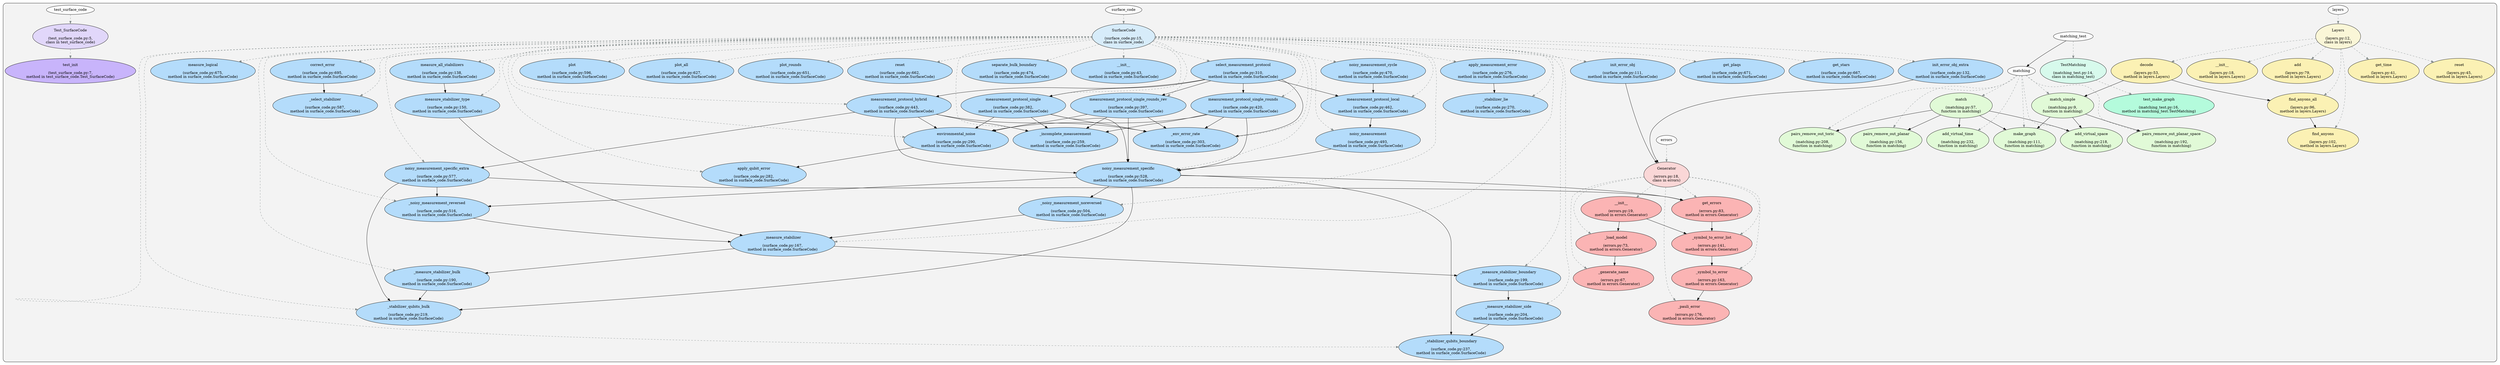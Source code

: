 digraph G {
    graph [rankdir=TB];
    subgraph cluster_G {

        graph [style="filled,rounded",fillcolor="#80808018", label=""];
        errors [label="errors", style="filled", fillcolor="#ffffffb2", fontcolor="#000000", group="0"];
        layers [label="layers", style="filled", fillcolor="#ffffffb2", fontcolor="#000000", group="1"];
        matching [label="matching", style="filled", fillcolor="#ffffffb2", fontcolor="#000000", group="2"];
        matching_test [label="matching_test", style="filled", fillcolor="#ffffffb2", fontcolor="#000000", group="3"];
        surface_code [label="surface_code", style="filled", fillcolor="#ffffffb2", fontcolor="#000000", group="4"];
        test_surface_code [label="test_surface_code", style="filled", fillcolor="#ffffffb2", fontcolor="#000000", group="5"];
        errors__Generator [label="Generator\n\n(errors.py:18,\nclass in errors)", style="filled", fillcolor="#feccccb2", fontcolor="#000000", group="0"];
        errors__Generator____init__ [label="__init__\n\n(errors.py:19,\nmethod in errors.Generator)", style="filled", fillcolor="#ff9999b2", fontcolor="#000000", group="0"];
        errors__Generator___generate_name [label="_generate_name\n\n(errors.py:67,\nmethod in errors.Generator)", style="filled", fillcolor="#ff9999b2", fontcolor="#000000", group="0"];
        errors__Generator___load_model [label="_load_model\n\n(errors.py:73,\nmethod in errors.Generator)", style="filled", fillcolor="#ff9999b2", fontcolor="#000000", group="0"];
        errors__Generator___pauli_error [label="_pauli_error\n\n(errors.py:176,\nmethod in errors.Generator)", style="filled", fillcolor="#ff9999b2", fontcolor="#000000", group="0"];
        errors__Generator___symbol_to_error [label="_symbol_to_error\n\n(errors.py:163,\nmethod in errors.Generator)", style="filled", fillcolor="#ff9999b2", fontcolor="#000000", group="0"];
        errors__Generator___symbol_to_error_list [label="_symbol_to_error_list\n\n(errors.py:141,\nmethod in errors.Generator)", style="filled", fillcolor="#ff9999b2", fontcolor="#000000", group="0"];
        errors__Generator__get_errors [label="get_errors\n\n(errors.py:83,\nmethod in errors.Generator)", style="filled", fillcolor="#ff9999b2", fontcolor="#000000", group="0"];
        layers__Layers [label="Layers\n\n(layers.py:12,\nclass in layers)", style="filled", fillcolor="#fef7ccb2", fontcolor="#000000", group="1"];
        layers__Layers____init__ [label="__init__\n\n(layers.py:18,\nmethod in layers.Layers)", style="filled", fillcolor="#fff099b2", fontcolor="#000000", group="1"];
        layers__Layers__add [label="add\n\n(layers.py:79,\nmethod in layers.Layers)", style="filled", fillcolor="#fff099b2", fontcolor="#000000", group="1"];
        layers__Layers__decode [label="decode\n\n(layers.py:53,\nmethod in layers.Layers)", style="filled", fillcolor="#fff099b2", fontcolor="#000000", group="1"];
        layers__Layers__find_anyons [label="find_anyons\n\n(layers.py:102,\nmethod in layers.Layers)", style="filled", fillcolor="#fff099b2", fontcolor="#000000", group="1"];
        layers__Layers__find_anyons_all [label="find_anyons_all\n\n(layers.py:96,\nmethod in layers.Layers)", style="filled", fillcolor="#fff099b2", fontcolor="#000000", group="1"];
        layers__Layers__get_time [label="get_time\n\n(layers.py:41,\nmethod in layers.Layers)", style="filled", fillcolor="#fff099b2", fontcolor="#000000", group="1"];
        layers__Layers__reset [label="reset\n\n(layers.py:45,\nmethod in layers.Layers)", style="filled", fillcolor="#fff099b2", fontcolor="#000000", group="1"];
        matching__add_virtual_space [label="add_virtual_space\n\n(matching.py:218,\nfunction in matching)", style="filled", fillcolor="#dafeccb2", fontcolor="#000000", group="2"];
        matching__add_virtual_time [label="add_virtual_time\n\n(matching.py:232,\nfunction in matching)", style="filled", fillcolor="#dafeccb2", fontcolor="#000000", group="2"];
        matching__make_graphX [label="make_graph\n\n(matching.py:111,\nfunction in matching)", style="filled", fillcolor="#dafeccb2", fontcolor="#000000", group="2"];
        matching__match [label="match\n\n(matching.py:57,\nfunction in matching)", style="filled", fillcolor="#dafeccb2", fontcolor="#000000", group="2"];
        matching__match_simple [label="match_simple\n\n(matching.py:9,\nfunction in matching)", style="filled", fillcolor="#dafeccb2", fontcolor="#000000", group="2"];
        matching__pairs_remove_out_planar [label="pairs_remove_out_planar\n\n(matching.py:156,\nfunction in matching)", style="filled", fillcolor="#dafeccb2", fontcolor="#000000", group="2"];
        matching__pairs_remove_out_planar_space [label="pairs_remove_out_planar_space\n\n(matching.py:192,\nfunction in matching)", style="filled", fillcolor="#dafeccb2", fontcolor="#000000", group="2"];
        matching__pairs_remove_out_toric [label="pairs_remove_out_toric\n\n(matching.py:208,\nfunction in matching)", style="filled", fillcolor="#dafeccb2", fontcolor="#000000", group="2"];
        matching_test__TestMatching [label="TestMatching\n\n(matching_test.py:14,\nclass in matching_test)", style="filled", fillcolor="#ccfee9b2", fontcolor="#000000", group="3"];
        matching_test__TestMatching__test_make_graphX [label="test_make_graph\n\n(matching_test.py:16,\nmethod in matching_test.TestMatching)", style="filled", fillcolor="#99ffd3b2", fontcolor="#000000", group="3"];
        surface_code__SurfaceCode [label="SurfaceCode\n\n(surface_code.py:15,\nclass in surface_code)", style="filled", fillcolor="#cce9feb2", fontcolor="#000000", group="4"];
        surface_code__SurfaceCode____init__ [label="__init__\n\n(surface_code.py:43,\nmethod in surface_code.SurfaceCode)", style="filled", fillcolor="#99d3ffb2", fontcolor="#000000", group="4"];
        surface_code__SurfaceCode___env_error_rate [label="_env_error_rate\n\n(surface_code.py:303,\nmethod in surface_code.SurfaceCode)", style="filled", fillcolor="#99d3ffb2", fontcolor="#000000", group="4"];
        surface_code__SurfaceCode___incomplete_measuerement [label="_incomplete_measuerement\n\n(surface_code.py:259,\nmethod in surface_code.SurfaceCode)", style="filled", fillcolor="#99d3ffb2", fontcolor="#000000", group="4"];
        surface_code__SurfaceCode___measure_stabilizer [label="_measure_stabilizer\n\n(surface_code.py:167,\nmethod in surface_code.SurfaceCode)", style="filled", fillcolor="#99d3ffb2", fontcolor="#000000", group="4"];
        surface_code__SurfaceCode___measure_stabilizer_boundary [label="_measure_stabilizer_boundary\n\n(surface_code.py:199,\nmethod in surface_code.SurfaceCode)", style="filled", fillcolor="#99d3ffb2", fontcolor="#000000", group="4"];
        surface_code__SurfaceCode___measure_stabilizer_bulk [label="_measure_stabilizer_bulk\n\n(surface_code.py:190,\nmethod in surface_code.SurfaceCode)", style="filled", fillcolor="#99d3ffb2", fontcolor="#000000", group="4"];
        surface_code__SurfaceCode___measure_stabilizer_side [label="_measure_stabilizer_side\n\n(surface_code.py:204,\nmethod in surface_code.SurfaceCode)", style="filled", fillcolor="#99d3ffb2", fontcolor="#000000", group="4"];
        surface_code__SurfaceCode___noisy_measurement_noreversed [label="_noisy_measurement_noreversed\n\n(surface_code.py:504,\nmethod in surface_code.SurfaceCode)", style="filled", fillcolor="#99d3ffb2", fontcolor="#000000", group="4"];
        surface_code__SurfaceCode___noisy_measurement_reversed [label="_noisy_measurement_reversed\n\n(surface_code.py:516,\nmethod in surface_code.SurfaceCode)", style="filled", fillcolor="#99d3ffb2", fontcolor="#000000", group="4"];
        surface_code__SurfaceCode___select_stabilizer [label="_select_stabilizer\n\n(surface_code.py:587,\nmethod in surface_code.SurfaceCode)", style="filled", fillcolor="#99d3ffb2", fontcolor="#000000", group="4"];
        surface_code__SurfaceCode___stabilizer_lie [label="_stabilizer_lie\n\n(surface_code.py:270,\nmethod in surface_code.SurfaceCode)", style="filled", fillcolor="#99d3ffb2", fontcolor="#000000", group="4"];
        surface_code__SurfaceCode___stabilizer_qubits_boundary [label="_stabilizer_qubits_boundary\n\n(surface_code.py:237,\nmethod in surface_code.SurfaceCode)", style="filled", fillcolor="#99d3ffb2", fontcolor="#000000", group="4"];
        surface_code__SurfaceCode___stabilizer_qubits_bulk [label="_stabilizer_qubits_bulk\n\n(surface_code.py:219,\nmethod in surface_code.SurfaceCode)", style="filled", fillcolor="#99d3ffb2", fontcolor="#000000", group="4"];
        surface_code__SurfaceCode__apply_measurement_error [label="apply_measurement_error\n\n(surface_code.py:276,\nmethod in surface_code.SurfaceCode)", style="filled", fillcolor="#99d3ffb2", fontcolor="#000000", group="4"];
        surface_code__SurfaceCode__apply_qubit_error [label="apply_qubit_error\n\n(surface_code.py:282,\nmethod in surface_code.SurfaceCode)", style="filled", fillcolor="#99d3ffb2", fontcolor="#000000", group="4"];
        surface_code__SurfaceCode__correct_error [label="correct_error\n\n(surface_code.py:695,\nmethod in surface_code.SurfaceCode)", style="filled", fillcolor="#99d3ffb2", fontcolor="#000000", group="4"];
        surface_code__SurfaceCode__environmental_noise [label="environmental_noise\n\n(surface_code.py:290,\nmethod in surface_code.SurfaceCode)", style="filled", fillcolor="#99d3ffb2", fontcolor="#000000", group="4"];
        surface_code__SurfaceCode__get_plaqs [label="get_plaqs\n\n(surface_code.py:671,\nmethod in surface_code.SurfaceCode)", style="filled", fillcolor="#99d3ffb2", fontcolor="#000000", group="4"];
        surface_code__SurfaceCode__get_stars [label="get_stars\n\n(surface_code.py:667,\nmethod in surface_code.SurfaceCode)", style="filled", fillcolor="#99d3ffb2", fontcolor="#000000", group="4"];
        surface_code__SurfaceCode__init_error_obj [label="init_error_obj\n\n(surface_code.py:111,\nmethod in surface_code.SurfaceCode)", style="filled", fillcolor="#99d3ffb2", fontcolor="#000000", group="4"];
        surface_code__SurfaceCode__init_error_obj_extra [label="init_error_obj_extra\n\n(surface_code.py:132,\nmethod in surface_code.SurfaceCode)", style="filled", fillcolor="#99d3ffb2", fontcolor="#000000", group="4"];
        surface_code__SurfaceCode__measure_all_stabilizers [label="measure_all_stabilizers\n\n(surface_code.py:138,\nmethod in surface_code.SurfaceCode)", style="filled", fillcolor="#99d3ffb2", fontcolor="#000000", group="4"];
        surface_code__SurfaceCode__measure_logical [label="measure_logical\n\n(surface_code.py:675,\nmethod in surface_code.SurfaceCode)", style="filled", fillcolor="#99d3ffb2", fontcolor="#000000", group="4"];
        surface_code__SurfaceCode__measure_stabilizer_type [label="measure_stabilizer_type\n\n(surface_code.py:150,\nmethod in surface_code.SurfaceCode)", style="filled", fillcolor="#99d3ffb2", fontcolor="#000000", group="4"];
        surface_code__SurfaceCode__measurement_protocol_hybrid [label="measurement_protocol_hybrid\n\n(surface_code.py:443,\nmethod in surface_code.SurfaceCode)", style="filled", fillcolor="#99d3ffb2", fontcolor="#000000", group="4"];
        surface_code__SurfaceCode__measurement_protocol_local [label="measurement_protocol_local\n\n(surface_code.py:462,\nmethod in surface_code.SurfaceCode)", style="filled", fillcolor="#99d3ffb2", fontcolor="#000000", group="4"];
        surface_code__SurfaceCode__measurement_protocol_single [label="measurement_protocol_single\n\n(surface_code.py:382,\nmethod in surface_code.SurfaceCode)", style="filled", fillcolor="#99d3ffb2", fontcolor="#000000", group="4"];
        surface_code__SurfaceCode__measurement_protocol_single_rounds [label="measurement_protocol_single_rounds\n\n(surface_code.py:420,\nmethod in surface_code.SurfaceCode)", style="filled", fillcolor="#99d3ffb2", fontcolor="#000000", group="4"];
        surface_code__SurfaceCode__measurement_protocol_single_rounds_rev [label="measurement_protocol_single_rounds_rev\n\n(surface_code.py:397,\nmethod in surface_code.SurfaceCode)", style="filled", fillcolor="#99d3ffb2", fontcolor="#000000", group="4"];
        surface_code__SurfaceCode__noisy_measurement [label="noisy_measurement\n\n(surface_code.py:493,\nmethod in surface_code.SurfaceCode)", style="filled", fillcolor="#99d3ffb2", fontcolor="#000000", group="4"];
        surface_code__SurfaceCode__noisy_measurement_cycle [label="noisy_measurement_cycle\n\n(surface_code.py:470,\nmethod in surface_code.SurfaceCode)", style="filled", fillcolor="#99d3ffb2", fontcolor="#000000", group="4"];
        surface_code__SurfaceCode__noisy_measurement_specific [label="noisy_measurement_specific\n\n(surface_code.py:528,\nmethod in surface_code.SurfaceCode)", style="filled", fillcolor="#99d3ffb2", fontcolor="#000000", group="4"];
        surface_code__SurfaceCode__noisy_measurement_specific_extra [label="noisy_measurement_specific_extra\n\n(surface_code.py:577,\nmethod in surface_code.SurfaceCode)", style="filled", fillcolor="#99d3ffb2", fontcolor="#000000", group="4"];
        surface_code__SurfaceCode__plot [label="plot\n\n(surface_code.py:596,\nmethod in surface_code.SurfaceCode)", style="filled", fillcolor="#99d3ffb2", fontcolor="#000000", group="4"];
        surface_code__SurfaceCode__plot_all [label="plot_all\n\n(surface_code.py:627,\nmethod in surface_code.SurfaceCode)", style="filled", fillcolor="#99d3ffb2", fontcolor="#000000", group="4"];
        surface_code__SurfaceCode__plot_rounds [label="plot_rounds\n\n(surface_code.py:651,\nmethod in surface_code.SurfaceCode)", style="filled", fillcolor="#99d3ffb2", fontcolor="#000000", group="4"];
        surface_code__SurfaceCode__reset [label="reset\n\n(surface_code.py:662,\nmethod in surface_code.SurfaceCode)", style="filled", fillcolor="#99d3ffb2", fontcolor="#000000", group="4"];
        surface_code__SurfaceCode__select_measurement_protocol [label="select_measurement_protocol\n\n(surface_code.py:310,\nmethod in surface_code.SurfaceCode)", style="filled", fillcolor="#99d3ffb2", fontcolor="#000000", group="4"];
        surface_code__SurfaceCode__separate_bulk_boundary [label="separate_bulk_boundary\n\n(surface_code.py:474,\nmethod in surface_code.SurfaceCode)", style="filled", fillcolor="#99d3ffb2", fontcolor="#000000", group="4"];
        test_surface_code__Test_SurfaceCode [label="Test_SurfaceCode\n\n(test_surface_code.py:5,\nclass in test_surface_code)", style="filled", fillcolor="#daccfeb2", fontcolor="#000000", group="5"];
        test_surface_code__Test_SurfaceCode__test_init [label="test_init\n\n(test_surface_code.py:7,\nmethod in test_surface_code.Test_SurfaceCode)", style="filled", fillcolor="#b699ffb2", fontcolor="#000000", group="5"];
    }
        errors -> errors__Generator [style="dashed", color="#838b8b"];
        errors__Generator -> errors__Generator____init__ [style="dashed", color="#838b8b"];
        errors__Generator -> errors__Generator___generate_name [style="dashed", color="#838b8b"];
        errors__Generator -> errors__Generator__get_errors [style="dashed", color="#838b8b"];
        errors__Generator -> errors__Generator___load_model [style="dashed", color="#838b8b"];
        errors__Generator -> errors__Generator___symbol_to_error [style="dashed", color="#838b8b"];
        errors__Generator -> errors__Generator___symbol_to_error_list [style="dashed", color="#838b8b"];
        errors__Generator -> errors__Generator___pauli_error [style="dashed", color="#838b8b"];
        layers -> layers__Layers [style="dashed", color="#838b8b"];
        layers__Layers -> layers__Layers__find_anyons_all [style="dashed", color="#838b8b"];
        layers__Layers -> layers__Layers__find_anyons [style="dashed", color="#838b8b"];
        layers__Layers -> layers__Layers__reset [style="dashed", color="#838b8b"];
        layers__Layers -> layers__Layers____init__ [style="dashed", color="#838b8b"];
        layers__Layers -> layers__Layers__decode [style="dashed", color="#838b8b"];
        layers__Layers -> layers__Layers__add [style="dashed", color="#838b8b"];
        layers__Layers -> layers__Layers__get_time [style="dashed", color="#838b8b"];
        matching -> matching__match_simple [style="dashed", color="#838b8b"];
        matching -> matching__pairs_remove_out_planar_space [style="dashed", color="#838b8b"];
        matching -> matching__pairs_remove_out_toric [style="dashed", color="#838b8b"];
        matching -> matching__add_virtual_space [style="dashed", color="#838b8b"];
        matching -> matching__match [style="dashed", color="#838b8b"];
        matching -> matching__pairs_remove_out_planar [style="dashed", color="#838b8b"];
        matching -> matching__add_virtual_time [style="dashed", color="#838b8b"];
        matching -> matching__make_graphX [style="dashed", color="#838b8b"];
        matching_test -> matching_test__TestMatching [style="dashed", color="#838b8b"];
        matching_test__TestMatching -> matching_test__TestMatching__test_make_graphX [style="dashed", color="#838b8b"];
        surface_code -> surface_code__SurfaceCode [style="dashed", color="#838b8b"];
        surface_code__SurfaceCode -> surface_code__SurfaceCode___stabilizer_qubits_bulk [style="dashed", color="#838b8b"];
        surface_code__SurfaceCode -> surface_code__SurfaceCode__get_plaqs [style="dashed", color="#838b8b"];
        surface_code__SurfaceCode -> surface_code__SurfaceCode___measure_stabilizer_boundary [style="dashed", color="#838b8b"];
        surface_code__SurfaceCode -> surface_code__SurfaceCode__measurement_protocol_local [style="dashed", color="#838b8b"];
        surface_code__SurfaceCode -> surface_code__SurfaceCode__measure_logical [style="dashed", color="#838b8b"];
        surface_code__SurfaceCode -> surface_code__SurfaceCode___noisy_measurement_noreversed [style="dashed", color="#838b8b"];
        surface_code__SurfaceCode -> surface_code__SurfaceCode___measure_stabilizer_side [style="dashed", color="#838b8b"];
        surface_code__SurfaceCode -> surface_code__SurfaceCode__correct_error [style="dashed", color="#838b8b"];
        surface_code__SurfaceCode -> surface_code__SurfaceCode___stabilizer_qubits_boundary [style="dashed", color="#838b8b"];
        surface_code__SurfaceCode -> surface_code__SurfaceCode___noisy_measurement_reversed [style="dashed", color="#838b8b"];
        surface_code__SurfaceCode -> surface_code__SurfaceCode___incomplete_measuerement [style="dashed", color="#838b8b"];
        surface_code__SurfaceCode -> surface_code__SurfaceCode___select_stabilizer [style="dashed", color="#838b8b"];
        surface_code__SurfaceCode -> surface_code__SurfaceCode__apply_measurement_error [style="dashed", color="#838b8b"];
        surface_code__SurfaceCode -> surface_code__SurfaceCode__select_measurement_protocol [style="dashed", color="#838b8b"];
        surface_code__SurfaceCode -> surface_code__SurfaceCode____init__ [style="dashed", color="#838b8b"];
        surface_code__SurfaceCode -> surface_code__SurfaceCode__plot [style="dashed", color="#838b8b"];
        surface_code__SurfaceCode -> surface_code__SurfaceCode___env_error_rate [style="dashed", color="#838b8b"];
        surface_code__SurfaceCode -> surface_code__SurfaceCode__environmental_noise [style="dashed", color="#838b8b"];
        surface_code__SurfaceCode -> surface_code__SurfaceCode__apply_qubit_error [style="dashed", color="#838b8b"];
        surface_code__SurfaceCode -> surface_code__SurfaceCode__init_error_obj [style="dashed", color="#838b8b"];
        surface_code__SurfaceCode -> surface_code__SurfaceCode__reset [style="dashed", color="#838b8b"];
        surface_code__SurfaceCode -> surface_code__SurfaceCode__plot_all [style="dashed", color="#838b8b"];
        surface_code__SurfaceCode -> surface_code__SurfaceCode__measure_stabilizer_type [style="dashed", color="#838b8b"];
        surface_code__SurfaceCode -> surface_code__SurfaceCode___stabilizer_lie [style="dashed", color="#838b8b"];
        surface_code__SurfaceCode -> surface_code__SurfaceCode__init_error_obj_extra [style="dashed", color="#838b8b"];
        surface_code__SurfaceCode -> surface_code__SurfaceCode__measure_all_stabilizers [style="dashed", color="#838b8b"];
        surface_code__SurfaceCode -> surface_code__SurfaceCode__noisy_measurement_specific [style="dashed", color="#838b8b"];
        surface_code__SurfaceCode -> surface_code__SurfaceCode__measurement_protocol_single [style="dashed", color="#838b8b"];
        surface_code__SurfaceCode -> surface_code__SurfaceCode__noisy_measurement_cycle [style="dashed", color="#838b8b"];
        surface_code__SurfaceCode -> surface_code__SurfaceCode__plot_rounds [style="dashed", color="#838b8b"];
        surface_code__SurfaceCode -> surface_code__SurfaceCode__measurement_protocol_single_rounds [style="dashed", color="#838b8b"];
        surface_code__SurfaceCode -> surface_code__SurfaceCode__noisy_measurement_specific_extra [style="dashed", color="#838b8b"];
        surface_code__SurfaceCode -> surface_code__SurfaceCode___measure_stabilizer [style="dashed", color="#838b8b"];
        surface_code__SurfaceCode -> surface_code__SurfaceCode__get_stars [style="dashed", color="#838b8b"];
        surface_code__SurfaceCode -> surface_code__SurfaceCode__measurement_protocol_single_rounds_rev [style="dashed", color="#838b8b"];
        surface_code__SurfaceCode -> surface_code__SurfaceCode__noisy_measurement [style="dashed", color="#838b8b"];
        surface_code__SurfaceCode -> surface_code__SurfaceCode__separate_bulk_boundary [style="dashed", color="#838b8b"];
        surface_code__SurfaceCode -> surface_code__SurfaceCode___measure_stabilizer_bulk [style="dashed", color="#838b8b"];
        surface_code__SurfaceCode -> surface_code__SurfaceCode__measurement_protocol_hybrid [style="dashed", color="#838b8b"];
        test_surface_code -> test_surface_code__Test_SurfaceCode [style="dashed", color="#838b8b"];
        test_surface_code__Test_SurfaceCode -> test_surface_code__Test_SurfaceCode__test_init [style="dashed", color="#838b8b"];
        errors__Generator____init__ -> errors__Generator___load_model [style="solid", color="#000000"];
        errors__Generator____init__ -> errors__Generator___symbol_to_error_list [style="solid", color="#000000"];
        errors__Generator___load_model -> errors__Generator___generate_name [style="solid", color="#000000"];
        errors__Generator__get_errors -> errors__Generator___symbol_to_error_list [style="solid", color="#000000"];
        errors__Generator___symbol_to_error_list -> errors__Generator___symbol_to_error [style="solid", color="#000000"];
        errors__Generator___symbol_to_error -> errors__Generator___pauli_error [style="solid", color="#000000"];
        layers__Layers__decode -> layers__Layers__find_anyons_all [style="solid", color="#000000"];
        layers__Layers__decode -> matching__match_simple [style="solid", color="#000000"];
        layers__Layers__find_anyons_all -> layers__Layers__find_anyons [style="solid", color="#000000"];
        matching__match_simple -> matching__pairs_remove_out_planar_space [style="solid", color="#000000"];
        matching__match_simple -> matching__add_virtual_space [style="solid", color="#000000"];
        matching__match_simple -> matching__make_graphX [style="solid", color="#000000"];
        matching__match -> matching__pairs_remove_out_toric [style="solid", color="#000000"];
        matching__match -> matching__add_virtual_space [style="solid", color="#000000"];
        matching__match -> matching__pairs_remove_out_planar [style="solid", color="#000000"];
        matching__match -> matching__add_virtual_time [style="solid", color="#000000"];
        matching__match -> matching__make_graphX [style="solid", color="#000000"];
        matching_test -> matching [style="solid", color="#000000"];
        surface_code__SurfaceCode__init_error_obj -> errors__Generator [style="solid", color="#000000"];
        surface_code__SurfaceCode__init_error_obj_extra -> errors__Generator [style="solid", color="#000000"];
        surface_code__SurfaceCode__measure_all_stabilizers -> surface_code__SurfaceCode__measure_stabilizer_type [style="solid", color="#000000"];
        surface_code__SurfaceCode__measure_stabilizer_type -> surface_code__SurfaceCode___measure_stabilizer [style="solid", color="#000000"];
        surface_code__SurfaceCode___measure_stabilizer -> surface_code__SurfaceCode___measure_stabilizer_boundary [style="solid", color="#000000"];
        surface_code__SurfaceCode___measure_stabilizer -> surface_code__SurfaceCode___measure_stabilizer_bulk [style="solid", color="#000000"];
        surface_code__SurfaceCode___measure_stabilizer_bulk -> surface_code__SurfaceCode___stabilizer_qubits_bulk [style="solid", color="#000000"];
        surface_code__SurfaceCode___measure_stabilizer_boundary -> surface_code__SurfaceCode___measure_stabilizer_side [style="solid", color="#000000"];
        surface_code__SurfaceCode___measure_stabilizer_side -> surface_code__SurfaceCode___stabilizer_qubits_boundary [style="solid", color="#000000"];
        surface_code__SurfaceCode__apply_measurement_error -> surface_code__SurfaceCode___stabilizer_lie [style="solid", color="#000000"];
        surface_code__SurfaceCode__environmental_noise -> surface_code__SurfaceCode__apply_qubit_error [style="solid", color="#000000"];
        surface_code__SurfaceCode__select_measurement_protocol -> surface_code__SurfaceCode__measurement_protocol_single_rounds [style="solid", color="#000000"];
        surface_code__SurfaceCode__select_measurement_protocol -> surface_code__SurfaceCode__measurement_protocol_local [style="solid", color="#000000"];
        surface_code__SurfaceCode__select_measurement_protocol -> surface_code__SurfaceCode__measurement_protocol_hybrid [style="solid", color="#000000"];
        surface_code__SurfaceCode__select_measurement_protocol -> surface_code__SurfaceCode__measurement_protocol_single_rounds_rev [style="solid", color="#000000"];
        surface_code__SurfaceCode__select_measurement_protocol -> surface_code__SurfaceCode___env_error_rate [style="solid", color="#000000"];
        surface_code__SurfaceCode__select_measurement_protocol -> surface_code__SurfaceCode__measurement_protocol_single [style="solid", color="#000000"];
        surface_code__SurfaceCode__measurement_protocol_single -> surface_code__SurfaceCode__noisy_measurement_specific [style="solid", color="#000000"];
        surface_code__SurfaceCode__measurement_protocol_single -> surface_code__SurfaceCode___env_error_rate [style="solid", color="#000000"];
        surface_code__SurfaceCode__measurement_protocol_single -> surface_code__SurfaceCode__environmental_noise [style="solid", color="#000000"];
        surface_code__SurfaceCode__measurement_protocol_single -> surface_code__SurfaceCode___incomplete_measuerement [style="solid", color="#000000"];
        surface_code__SurfaceCode__measurement_protocol_single_rounds_rev -> surface_code__SurfaceCode__noisy_measurement_specific [style="solid", color="#000000"];
        surface_code__SurfaceCode__measurement_protocol_single_rounds_rev -> surface_code__SurfaceCode___env_error_rate [style="solid", color="#000000"];
        surface_code__SurfaceCode__measurement_protocol_single_rounds_rev -> surface_code__SurfaceCode__environmental_noise [style="solid", color="#000000"];
        surface_code__SurfaceCode__measurement_protocol_single_rounds_rev -> surface_code__SurfaceCode___incomplete_measuerement [style="solid", color="#000000"];
        surface_code__SurfaceCode__measurement_protocol_single_rounds -> surface_code__SurfaceCode__noisy_measurement_specific [style="solid", color="#000000"];
        surface_code__SurfaceCode__measurement_protocol_single_rounds -> surface_code__SurfaceCode___env_error_rate [style="solid", color="#000000"];
        surface_code__SurfaceCode__measurement_protocol_single_rounds -> surface_code__SurfaceCode__environmental_noise [style="solid", color="#000000"];
        surface_code__SurfaceCode__measurement_protocol_single_rounds -> surface_code__SurfaceCode___incomplete_measuerement [style="solid", color="#000000"];
        surface_code__SurfaceCode__measurement_protocol_hybrid -> surface_code__SurfaceCode__noisy_measurement_specific_extra [style="solid", color="#000000"];
        surface_code__SurfaceCode__measurement_protocol_hybrid -> surface_code__SurfaceCode__noisy_measurement_specific [style="solid", color="#000000"];
        surface_code__SurfaceCode__measurement_protocol_hybrid -> surface_code__SurfaceCode___env_error_rate [style="solid", color="#000000"];
        surface_code__SurfaceCode__measurement_protocol_hybrid -> surface_code__SurfaceCode__environmental_noise [style="solid", color="#000000"];
        surface_code__SurfaceCode__measurement_protocol_hybrid -> surface_code__SurfaceCode___incomplete_measuerement [style="solid", color="#000000"];
        surface_code__SurfaceCode__measurement_protocol_local -> surface_code__SurfaceCode__noisy_measurement [style="solid", color="#000000"];
        surface_code__SurfaceCode__noisy_measurement_cycle -> surface_code__SurfaceCode__measurement_protocol_local [style="solid", color="#000000"];
        surface_code__SurfaceCode__noisy_measurement -> surface_code__SurfaceCode__noisy_measurement_specific [style="solid", color="#000000"];
        surface_code__SurfaceCode___noisy_measurement_noreversed -> surface_code__SurfaceCode___measure_stabilizer [style="solid", color="#000000"];
        surface_code__SurfaceCode___noisy_measurement_reversed -> surface_code__SurfaceCode___measure_stabilizer [style="solid", color="#000000"];
        surface_code__SurfaceCode__noisy_measurement_specific -> surface_code__SurfaceCode___stabilizer_qubits_bulk [style="solid", color="#000000"];
        surface_code__SurfaceCode__noisy_measurement_specific -> errors__Generator__get_errors [style="solid", color="#000000"];
        surface_code__SurfaceCode__noisy_measurement_specific -> surface_code__SurfaceCode___noisy_measurement_noreversed [style="solid", color="#000000"];
        surface_code__SurfaceCode__noisy_measurement_specific -> surface_code__SurfaceCode___stabilizer_qubits_boundary [style="solid", color="#000000"];
        surface_code__SurfaceCode__noisy_measurement_specific -> surface_code__SurfaceCode___noisy_measurement_reversed [style="solid", color="#000000"];
        surface_code__SurfaceCode__noisy_measurement_specific_extra -> surface_code__SurfaceCode___stabilizer_qubits_bulk [style="solid", color="#000000"];
        surface_code__SurfaceCode__noisy_measurement_specific_extra -> errors__Generator__get_errors [style="solid", color="#000000"];
        surface_code__SurfaceCode__noisy_measurement_specific_extra -> surface_code__SurfaceCode___noisy_measurement_reversed [style="solid", color="#000000"];
        surface_code__SurfaceCode__correct_error -> surface_code__SurfaceCode___select_stabilizer [style="solid", color="#000000"];
    }
